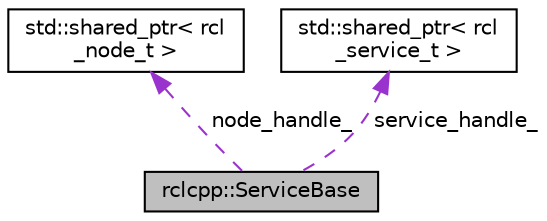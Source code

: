 digraph "rclcpp::ServiceBase"
{
  edge [fontname="Helvetica",fontsize="10",labelfontname="Helvetica",labelfontsize="10"];
  node [fontname="Helvetica",fontsize="10",shape=record];
  Node8 [label="rclcpp::ServiceBase",height=0.2,width=0.4,color="black", fillcolor="grey75", style="filled", fontcolor="black"];
  Node9 -> Node8 [dir="back",color="darkorchid3",fontsize="10",style="dashed",label=" node_handle_" ,fontname="Helvetica"];
  Node9 [label="std::shared_ptr\< rcl\l_node_t \>",height=0.2,width=0.4,color="black", fillcolor="white", style="filled",URL="/home/developer/workspaces/docs_crystal/doxygen_tag_files/cppreference-doxygen-web.tag.xml$cpp/memory/shared_ptr.html"];
  Node10 -> Node8 [dir="back",color="darkorchid3",fontsize="10",style="dashed",label=" service_handle_" ,fontname="Helvetica"];
  Node10 [label="std::shared_ptr\< rcl\l_service_t \>",height=0.2,width=0.4,color="black", fillcolor="white", style="filled",URL="/home/developer/workspaces/docs_crystal/doxygen_tag_files/cppreference-doxygen-web.tag.xml$cpp/memory/shared_ptr.html"];
}

